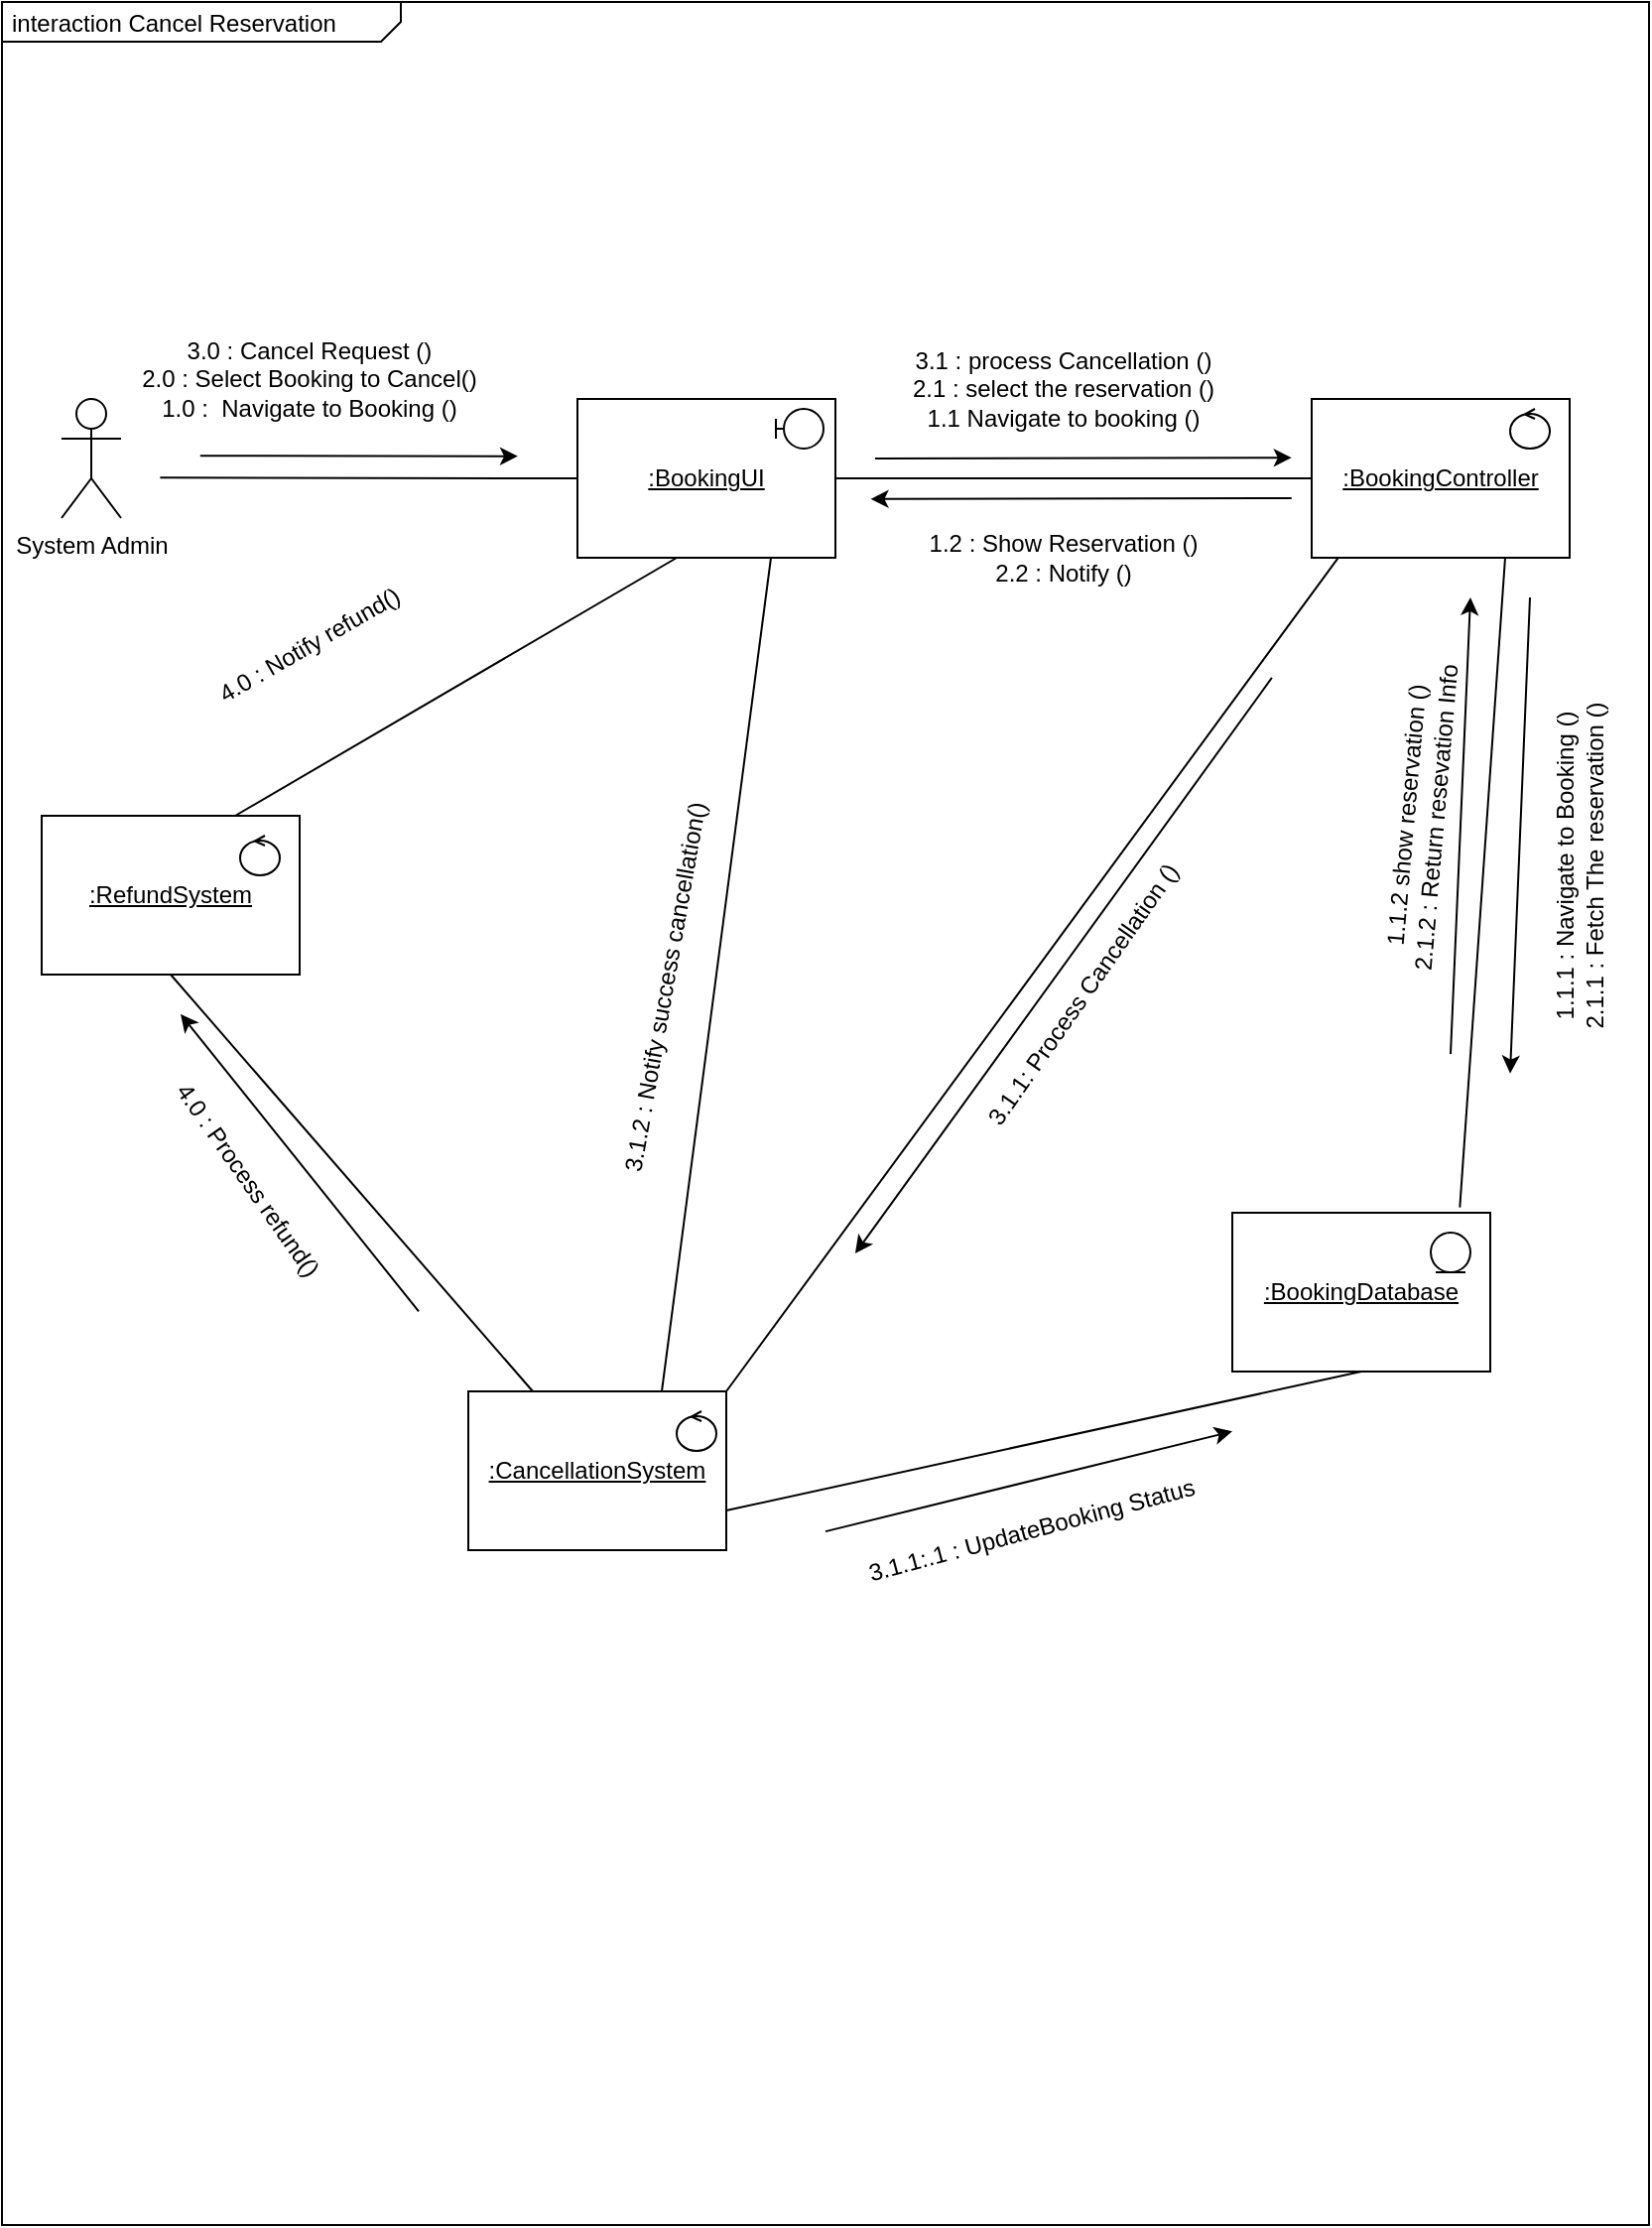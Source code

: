 <mxfile version="24.7.16">
  <diagram name="Page-1" id="lMFfNIUWw1upgasCF-YJ">
    <mxGraphModel dx="1101" dy="597" grid="1" gridSize="10" guides="1" tooltips="1" connect="1" arrows="1" fold="1" page="1" pageScale="1" pageWidth="850" pageHeight="1100" math="0" shadow="0">
      <root>
        <mxCell id="0" />
        <mxCell id="1" parent="0" />
        <mxCell id="nD6OWO-xkHS8rB7phgp1-2" value="&lt;p style=&quot;margin:0px;margin-top:4px;margin-left:5px;text-align:left;&quot;&gt;interaction Cancel Reservation&lt;/p&gt;" style="html=1;shape=mxgraph.sysml.package;overflow=fill;labelX=201;align=left;spacingLeft=5;verticalAlign=top;spacingTop=-3;" vertex="1" parent="1">
          <mxGeometry x="20" y="40" width="830" height="1120" as="geometry" />
        </mxCell>
        <mxCell id="nD6OWO-xkHS8rB7phgp1-3" value="&lt;u&gt;:BookingUI&lt;/u&gt;" style="rounded=0;whiteSpace=wrap;html=1;" vertex="1" parent="1">
          <mxGeometry x="310" y="240" width="130" height="80" as="geometry" />
        </mxCell>
        <mxCell id="nD6OWO-xkHS8rB7phgp1-4" value="" style="shape=umlBoundary;whiteSpace=wrap;html=1;" vertex="1" parent="1">
          <mxGeometry x="410" y="245" width="24" height="20" as="geometry" />
        </mxCell>
        <mxCell id="nD6OWO-xkHS8rB7phgp1-5" value="" style="endArrow=none;html=1;rounded=0;exitX=0;exitY=0.5;exitDx=0;exitDy=0;entryX=0.096;entryY=0.214;entryDx=0;entryDy=0;entryPerimeter=0;" edge="1" parent="1" source="nD6OWO-xkHS8rB7phgp1-3" target="nD6OWO-xkHS8rB7phgp1-2">
          <mxGeometry width="50" height="50" relative="1" as="geometry">
            <mxPoint x="330" y="290" as="sourcePoint" />
            <mxPoint x="110.32" y="280.39" as="targetPoint" />
          </mxGeometry>
        </mxCell>
        <mxCell id="nD6OWO-xkHS8rB7phgp1-6" value="" style="endArrow=classic;html=1;rounded=0;entryX=0.408;entryY=0.129;entryDx=0;entryDy=0;entryPerimeter=0;" edge="1" parent="1">
          <mxGeometry width="50" height="50" relative="1" as="geometry">
            <mxPoint x="119.92" y="268.57" as="sourcePoint" />
            <mxPoint x="280.0" y="268.86" as="targetPoint" />
          </mxGeometry>
        </mxCell>
        <mxCell id="nD6OWO-xkHS8rB7phgp1-7" value="&lt;div&gt;3.0 : Cancel Request ()&lt;/div&gt;&lt;div&gt;2.0 : Select Booking to Cancel()&lt;/div&gt;1.0 :&amp;nbsp; Navigate to Booking ()&lt;div&gt;&lt;/div&gt;" style="text;html=1;align=center;verticalAlign=middle;whiteSpace=wrap;rounded=0;" vertex="1" parent="1">
          <mxGeometry x="30" y="215" width="290" height="30" as="geometry" />
        </mxCell>
        <mxCell id="nD6OWO-xkHS8rB7phgp1-8" value="&lt;u&gt;:BookingController&lt;/u&gt;" style="rounded=0;whiteSpace=wrap;html=1;" vertex="1" parent="1">
          <mxGeometry x="680" y="240" width="130" height="80" as="geometry" />
        </mxCell>
        <mxCell id="nD6OWO-xkHS8rB7phgp1-9" value="" style="endArrow=none;html=1;rounded=0;entryX=1;entryY=0.5;entryDx=0;entryDy=0;exitX=0;exitY=0.5;exitDx=0;exitDy=0;" edge="1" parent="1" source="nD6OWO-xkHS8rB7phgp1-8" target="nD6OWO-xkHS8rB7phgp1-3">
          <mxGeometry width="50" height="50" relative="1" as="geometry">
            <mxPoint x="630" y="280" as="sourcePoint" />
            <mxPoint x="440" y="279.41" as="targetPoint" />
          </mxGeometry>
        </mxCell>
        <mxCell id="nD6OWO-xkHS8rB7phgp1-10" value="3.1 : process Cancellation ()&lt;div&gt;&lt;/div&gt;&lt;div&gt;2.1 : select the reservation ()&lt;/div&gt;&lt;div&gt;1.1 Navigate to booking ()&lt;/div&gt;" style="text;html=1;align=center;verticalAlign=middle;whiteSpace=wrap;rounded=0;" vertex="1" parent="1">
          <mxGeometry x="410" y="225" width="290" height="20" as="geometry" />
        </mxCell>
        <mxCell id="nD6OWO-xkHS8rB7phgp1-11" value="" style="endArrow=classic;html=1;rounded=0;entryX=0.783;entryY=0.205;entryDx=0;entryDy=0;entryPerimeter=0;" edge="1" parent="1" target="nD6OWO-xkHS8rB7phgp1-2">
          <mxGeometry width="50" height="50" relative="1" as="geometry">
            <mxPoint x="460" y="270" as="sourcePoint" />
            <mxPoint x="510" y="220" as="targetPoint" />
          </mxGeometry>
        </mxCell>
        <mxCell id="nD6OWO-xkHS8rB7phgp1-12" value="" style="endArrow=classic;html=1;rounded=0;exitX=0.795;exitY=0.257;exitDx=0;exitDy=0;exitPerimeter=0;" edge="1" parent="1">
          <mxGeometry width="50" height="50" relative="1" as="geometry">
            <mxPoint x="669.85" y="290.0" as="sourcePoint" />
            <mxPoint x="457.755" y="290.43" as="targetPoint" />
          </mxGeometry>
        </mxCell>
        <mxCell id="nD6OWO-xkHS8rB7phgp1-13" value="1.2 : Show Reservation ()&lt;div&gt;2.2 : Notify ()&lt;/div&gt;" style="text;html=1;align=center;verticalAlign=middle;whiteSpace=wrap;rounded=0;" vertex="1" parent="1">
          <mxGeometry x="430" y="310" width="250" height="20" as="geometry" />
        </mxCell>
        <mxCell id="nD6OWO-xkHS8rB7phgp1-14" value="&lt;u&gt;:BookingDatabase&lt;/u&gt;" style="rounded=0;whiteSpace=wrap;html=1;" vertex="1" parent="1">
          <mxGeometry x="640" y="650" width="130" height="80" as="geometry" />
        </mxCell>
        <mxCell id="nD6OWO-xkHS8rB7phgp1-15" value="" style="endArrow=none;html=1;rounded=0;entryX=0.75;entryY=1;entryDx=0;entryDy=0;exitX=0.882;exitY=-0.034;exitDx=0;exitDy=0;exitPerimeter=0;" edge="1" parent="1" source="nD6OWO-xkHS8rB7phgp1-14" target="nD6OWO-xkHS8rB7phgp1-8">
          <mxGeometry width="50" height="50" relative="1" as="geometry">
            <mxPoint x="500" y="630" as="sourcePoint" />
            <mxPoint x="480" y="410" as="targetPoint" />
          </mxGeometry>
        </mxCell>
        <mxCell id="nD6OWO-xkHS8rB7phgp1-16" value="1.1.1 : Navigate to Booking ()&lt;div&gt;2.1.1 : Fetch The reservation ()&lt;/div&gt;" style="text;html=1;align=center;verticalAlign=middle;whiteSpace=wrap;rounded=0;rotation=-90;" vertex="1" parent="1">
          <mxGeometry x="670" y="460" width="290" height="30" as="geometry" />
        </mxCell>
        <mxCell id="nD6OWO-xkHS8rB7phgp1-17" value="" style="endArrow=classic;html=1;rounded=0;exitX=0.795;exitY=0.509;exitDx=0;exitDy=0;exitPerimeter=0;" edge="1" parent="1">
          <mxGeometry width="50" height="50" relative="1" as="geometry">
            <mxPoint x="750.0" y="570.08" as="sourcePoint" />
            <mxPoint x="760" y="340" as="targetPoint" />
          </mxGeometry>
        </mxCell>
        <mxCell id="nD6OWO-xkHS8rB7phgp1-18" value="" style="endArrow=classic;html=1;rounded=0;entryX=0.88;entryY=0.482;entryDx=0;entryDy=0;entryPerimeter=0;" edge="1" parent="1">
          <mxGeometry width="50" height="50" relative="1" as="geometry">
            <mxPoint x="790" y="340" as="sourcePoint" />
            <mxPoint x="780.0" y="579.84" as="targetPoint" />
          </mxGeometry>
        </mxCell>
        <mxCell id="nD6OWO-xkHS8rB7phgp1-19" value="1.1.2 show reservation ()&lt;div&gt;2.1.2 : Return resevation Info&lt;/div&gt;" style="text;html=1;align=center;verticalAlign=middle;whiteSpace=wrap;rounded=0;rotation=-85;" vertex="1" parent="1">
          <mxGeometry x="630" y="440" width="210" height="20" as="geometry" />
        </mxCell>
        <mxCell id="nD6OWO-xkHS8rB7phgp1-20" value="" style="ellipse;shape=umlEntity;whiteSpace=wrap;html=1;" vertex="1" parent="1">
          <mxGeometry x="740" y="660" width="20" height="20" as="geometry" />
        </mxCell>
        <mxCell id="nD6OWO-xkHS8rB7phgp1-21" value="" style="ellipse;shape=umlControl;whiteSpace=wrap;html=1;" vertex="1" parent="1">
          <mxGeometry x="780" y="245" width="20" height="20" as="geometry" />
        </mxCell>
        <mxCell id="nD6OWO-xkHS8rB7phgp1-22" value="System Admin" style="shape=umlActor;html=1;verticalLabelPosition=bottom;verticalAlign=top;align=center;" vertex="1" parent="1">
          <mxGeometry x="50" y="240" width="30" height="60" as="geometry" />
        </mxCell>
        <mxCell id="nD6OWO-xkHS8rB7phgp1-26" value="&lt;u&gt;:CancellationSystem&lt;/u&gt;" style="rounded=0;whiteSpace=wrap;html=1;" vertex="1" parent="1">
          <mxGeometry x="255" y="740" width="130" height="80" as="geometry" />
        </mxCell>
        <mxCell id="nD6OWO-xkHS8rB7phgp1-27" value="&lt;u&gt;:RefundSystem&lt;/u&gt;" style="rounded=0;whiteSpace=wrap;html=1;" vertex="1" parent="1">
          <mxGeometry x="40" y="450" width="130" height="80" as="geometry" />
        </mxCell>
        <mxCell id="nD6OWO-xkHS8rB7phgp1-28" value="" style="endArrow=none;html=1;rounded=0;entryX=0.385;entryY=1;entryDx=0;entryDy=0;entryPerimeter=0;exitX=0.75;exitY=0;exitDx=0;exitDy=0;" edge="1" parent="1" source="nD6OWO-xkHS8rB7phgp1-27" target="nD6OWO-xkHS8rB7phgp1-3">
          <mxGeometry width="50" height="50" relative="1" as="geometry">
            <mxPoint x="280" y="435" as="sourcePoint" />
            <mxPoint x="330" y="385" as="targetPoint" />
          </mxGeometry>
        </mxCell>
        <mxCell id="nD6OWO-xkHS8rB7phgp1-29" value="" style="endArrow=none;html=1;rounded=0;entryX=0.5;entryY=1;entryDx=0;entryDy=0;exitX=0.25;exitY=0;exitDx=0;exitDy=0;" edge="1" parent="1" source="nD6OWO-xkHS8rB7phgp1-26" target="nD6OWO-xkHS8rB7phgp1-27">
          <mxGeometry width="50" height="50" relative="1" as="geometry">
            <mxPoint x="430" y="570" as="sourcePoint" />
            <mxPoint x="480" y="520" as="targetPoint" />
          </mxGeometry>
        </mxCell>
        <mxCell id="nD6OWO-xkHS8rB7phgp1-30" value="" style="endArrow=none;html=1;rounded=0;entryX=0.5;entryY=1;entryDx=0;entryDy=0;exitX=1;exitY=0.75;exitDx=0;exitDy=0;" edge="1" parent="1" source="nD6OWO-xkHS8rB7phgp1-26" target="nD6OWO-xkHS8rB7phgp1-14">
          <mxGeometry width="50" height="50" relative="1" as="geometry">
            <mxPoint x="430" y="570" as="sourcePoint" />
            <mxPoint x="480" y="520" as="targetPoint" />
          </mxGeometry>
        </mxCell>
        <mxCell id="nD6OWO-xkHS8rB7phgp1-31" value="" style="endArrow=none;html=1;rounded=0;entryX=0.75;entryY=1;entryDx=0;entryDy=0;exitX=0.75;exitY=0;exitDx=0;exitDy=0;" edge="1" parent="1" source="nD6OWO-xkHS8rB7phgp1-26" target="nD6OWO-xkHS8rB7phgp1-3">
          <mxGeometry width="50" height="50" relative="1" as="geometry">
            <mxPoint x="430" y="570" as="sourcePoint" />
            <mxPoint x="480" y="520" as="targetPoint" />
          </mxGeometry>
        </mxCell>
        <mxCell id="nD6OWO-xkHS8rB7phgp1-39" value="" style="ellipse;shape=umlControl;whiteSpace=wrap;html=1;" vertex="1" parent="1">
          <mxGeometry x="140" y="460" width="20" height="20" as="geometry" />
        </mxCell>
        <mxCell id="nD6OWO-xkHS8rB7phgp1-40" value="" style="ellipse;shape=umlControl;whiteSpace=wrap;html=1;" vertex="1" parent="1">
          <mxGeometry x="360" y="750" width="20" height="20" as="geometry" />
        </mxCell>
        <mxCell id="nD6OWO-xkHS8rB7phgp1-41" value="" style="endArrow=none;html=1;rounded=0;exitX=1;exitY=0;exitDx=0;exitDy=0;entryX=0.102;entryY=1.002;entryDx=0;entryDy=0;entryPerimeter=0;" edge="1" parent="1" source="nD6OWO-xkHS8rB7phgp1-26" target="nD6OWO-xkHS8rB7phgp1-8">
          <mxGeometry width="50" height="50" relative="1" as="geometry">
            <mxPoint x="430" y="570" as="sourcePoint" />
            <mxPoint x="480" y="520" as="targetPoint" />
          </mxGeometry>
        </mxCell>
        <mxCell id="nD6OWO-xkHS8rB7phgp1-42" value="3.1.1: Process Cancellation ()" style="text;html=1;align=center;verticalAlign=middle;whiteSpace=wrap;rounded=0;rotation=-55;" vertex="1" parent="1">
          <mxGeometry x="480" y="530" width="170" height="20" as="geometry" />
        </mxCell>
        <mxCell id="nD6OWO-xkHS8rB7phgp1-43" value="" style="endArrow=classic;html=1;rounded=0;exitX=0.771;exitY=0.304;exitDx=0;exitDy=0;exitPerimeter=0;entryX=0.518;entryY=0.563;entryDx=0;entryDy=0;entryPerimeter=0;" edge="1" parent="1" source="nD6OWO-xkHS8rB7phgp1-2" target="nD6OWO-xkHS8rB7phgp1-2">
          <mxGeometry width="50" height="50" relative="1" as="geometry">
            <mxPoint x="490.0" y="630.08" as="sourcePoint" />
            <mxPoint x="500" y="400" as="targetPoint" />
          </mxGeometry>
        </mxCell>
        <mxCell id="nD6OWO-xkHS8rB7phgp1-44" value="" style="endArrow=classic;html=1;rounded=0;exitX=0.253;exitY=0.589;exitDx=0;exitDy=0;exitPerimeter=0;" edge="1" parent="1" source="nD6OWO-xkHS8rB7phgp1-2">
          <mxGeometry width="50" height="50" relative="1" as="geometry">
            <mxPoint x="100.0" y="780.0" as="sourcePoint" />
            <mxPoint x="110" y="549.92" as="targetPoint" />
          </mxGeometry>
        </mxCell>
        <mxCell id="nD6OWO-xkHS8rB7phgp1-46" value="" style="endArrow=classic;html=1;rounded=0;exitX=0.5;exitY=0.688;exitDx=0;exitDy=0;exitPerimeter=0;entryX=0.747;entryY=0.643;entryDx=0;entryDy=0;entryPerimeter=0;" edge="1" parent="1" source="nD6OWO-xkHS8rB7phgp1-2" target="nD6OWO-xkHS8rB7phgp1-2">
          <mxGeometry width="50" height="50" relative="1" as="geometry">
            <mxPoint x="580" y="950.08" as="sourcePoint" />
            <mxPoint x="460" y="800" as="targetPoint" />
          </mxGeometry>
        </mxCell>
        <mxCell id="nD6OWO-xkHS8rB7phgp1-50" value="3.1.1:.1 : UpdateBooking Status" style="text;html=1;align=center;verticalAlign=middle;whiteSpace=wrap;rounded=0;rotation=-15;" vertex="1" parent="1">
          <mxGeometry x="434" y="800" width="210" height="20" as="geometry" />
        </mxCell>
        <mxCell id="nD6OWO-xkHS8rB7phgp1-51" value="4.0 : Process refund()" style="text;html=1;align=center;verticalAlign=middle;whiteSpace=wrap;rounded=0;rotation=55;" vertex="1" parent="1">
          <mxGeometry x="50" y="620" width="188.41" height="27.63" as="geometry" />
        </mxCell>
        <mxCell id="nD6OWO-xkHS8rB7phgp1-52" value="4.0 : Notify refund()" style="text;html=1;align=center;verticalAlign=middle;whiteSpace=wrap;rounded=0;rotation=-30;" vertex="1" parent="1">
          <mxGeometry x="80.8" y="350" width="188.41" height="27.63" as="geometry" />
        </mxCell>
        <mxCell id="nD6OWO-xkHS8rB7phgp1-53" value="3.1.2 : Notify success cancellation()" style="text;html=1;align=center;verticalAlign=middle;whiteSpace=wrap;rounded=0;rotation=-80;" vertex="1" parent="1">
          <mxGeometry x="238.41" y="522" width="231.82" height="27.63" as="geometry" />
        </mxCell>
      </root>
    </mxGraphModel>
  </diagram>
</mxfile>
